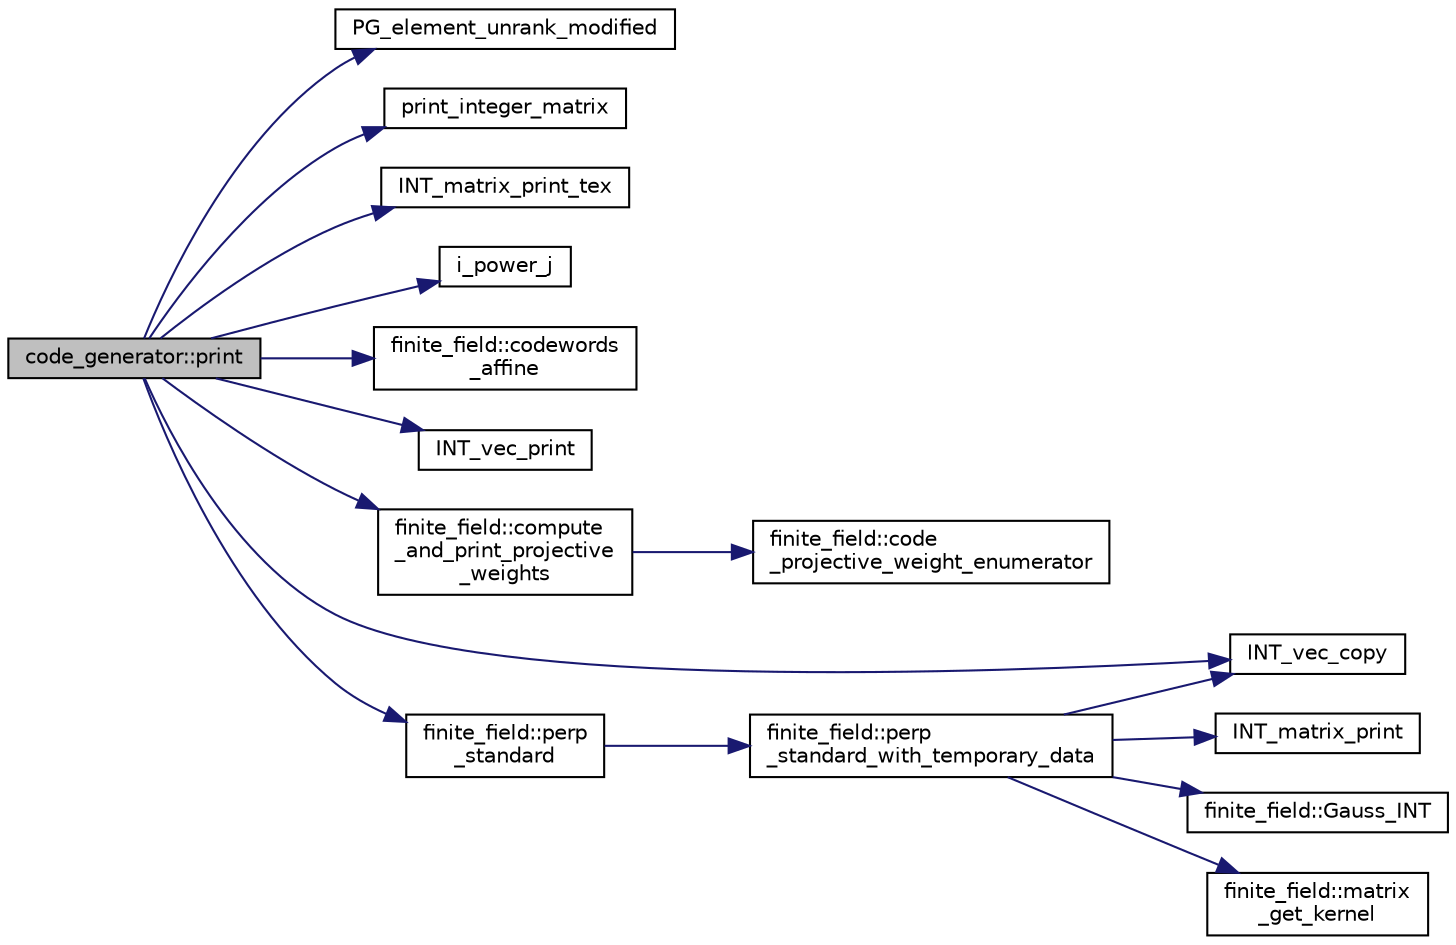 digraph "code_generator::print"
{
  edge [fontname="Helvetica",fontsize="10",labelfontname="Helvetica",labelfontsize="10"];
  node [fontname="Helvetica",fontsize="10",shape=record];
  rankdir="LR";
  Node1717 [label="code_generator::print",height=0.2,width=0.4,color="black", fillcolor="grey75", style="filled", fontcolor="black"];
  Node1717 -> Node1718 [color="midnightblue",fontsize="10",style="solid",fontname="Helvetica"];
  Node1718 [label="PG_element_unrank_modified",height=0.2,width=0.4,color="black", fillcolor="white", style="filled",URL="$d4/d67/geometry_8h.html#a83ae9b605d496f6a90345303f6efae64"];
  Node1717 -> Node1719 [color="midnightblue",fontsize="10",style="solid",fontname="Helvetica"];
  Node1719 [label="print_integer_matrix",height=0.2,width=0.4,color="black", fillcolor="white", style="filled",URL="$d5/db4/io__and__os_8h.html#ab4d187a9b89a64102b971201b789b653"];
  Node1717 -> Node1720 [color="midnightblue",fontsize="10",style="solid",fontname="Helvetica"];
  Node1720 [label="INT_matrix_print_tex",height=0.2,width=0.4,color="black", fillcolor="white", style="filled",URL="$d5/db4/io__and__os_8h.html#af68a4f4000e48d0778fbcb424707affb"];
  Node1717 -> Node1721 [color="midnightblue",fontsize="10",style="solid",fontname="Helvetica"];
  Node1721 [label="i_power_j",height=0.2,width=0.4,color="black", fillcolor="white", style="filled",URL="$de/dc5/algebra__and__number__theory_8h.html#a39b321523e8957d701618bb5cac542b5"];
  Node1717 -> Node1722 [color="midnightblue",fontsize="10",style="solid",fontname="Helvetica"];
  Node1722 [label="finite_field::codewords\l_affine",height=0.2,width=0.4,color="black", fillcolor="white", style="filled",URL="$df/d5a/classfinite__field.html#ae2f4fc9a606f84aaf0814bd197633825"];
  Node1717 -> Node1723 [color="midnightblue",fontsize="10",style="solid",fontname="Helvetica"];
  Node1723 [label="INT_vec_print",height=0.2,width=0.4,color="black", fillcolor="white", style="filled",URL="$df/dbf/sajeeb_8_c.html#a79a5901af0b47dd0d694109543c027fe"];
  Node1717 -> Node1724 [color="midnightblue",fontsize="10",style="solid",fontname="Helvetica"];
  Node1724 [label="finite_field::compute\l_and_print_projective\l_weights",height=0.2,width=0.4,color="black", fillcolor="white", style="filled",URL="$df/d5a/classfinite__field.html#a10400b61be77e10576e1c8bec2d8fcde"];
  Node1724 -> Node1725 [color="midnightblue",fontsize="10",style="solid",fontname="Helvetica"];
  Node1725 [label="finite_field::code\l_projective_weight_enumerator",height=0.2,width=0.4,color="black", fillcolor="white", style="filled",URL="$df/d5a/classfinite__field.html#a5e3f482f774257b33633d792d63bce14"];
  Node1717 -> Node1726 [color="midnightblue",fontsize="10",style="solid",fontname="Helvetica"];
  Node1726 [label="INT_vec_copy",height=0.2,width=0.4,color="black", fillcolor="white", style="filled",URL="$df/dbf/sajeeb_8_c.html#ac2d875e27e009af6ec04d17254d11075"];
  Node1717 -> Node1727 [color="midnightblue",fontsize="10",style="solid",fontname="Helvetica"];
  Node1727 [label="finite_field::perp\l_standard",height=0.2,width=0.4,color="black", fillcolor="white", style="filled",URL="$df/d5a/classfinite__field.html#a2f5bc92908aea624a8d9179d2a9ba057"];
  Node1727 -> Node1728 [color="midnightblue",fontsize="10",style="solid",fontname="Helvetica"];
  Node1728 [label="finite_field::perp\l_standard_with_temporary_data",height=0.2,width=0.4,color="black", fillcolor="white", style="filled",URL="$df/d5a/classfinite__field.html#aae3cca9b5f19ae969a9c5349d14f41c0"];
  Node1728 -> Node1726 [color="midnightblue",fontsize="10",style="solid",fontname="Helvetica"];
  Node1728 -> Node1729 [color="midnightblue",fontsize="10",style="solid",fontname="Helvetica"];
  Node1729 [label="INT_matrix_print",height=0.2,width=0.4,color="black", fillcolor="white", style="filled",URL="$d5/db4/io__and__os_8h.html#afd4180a24bef3a2b584668a4eaf607ff"];
  Node1728 -> Node1730 [color="midnightblue",fontsize="10",style="solid",fontname="Helvetica"];
  Node1730 [label="finite_field::Gauss_INT",height=0.2,width=0.4,color="black", fillcolor="white", style="filled",URL="$df/d5a/classfinite__field.html#adb676d2e80341b53751326e3a58beb11"];
  Node1728 -> Node1731 [color="midnightblue",fontsize="10",style="solid",fontname="Helvetica"];
  Node1731 [label="finite_field::matrix\l_get_kernel",height=0.2,width=0.4,color="black", fillcolor="white", style="filled",URL="$df/d5a/classfinite__field.html#ac45780a927cee936df13d04d30d2d248"];
}
